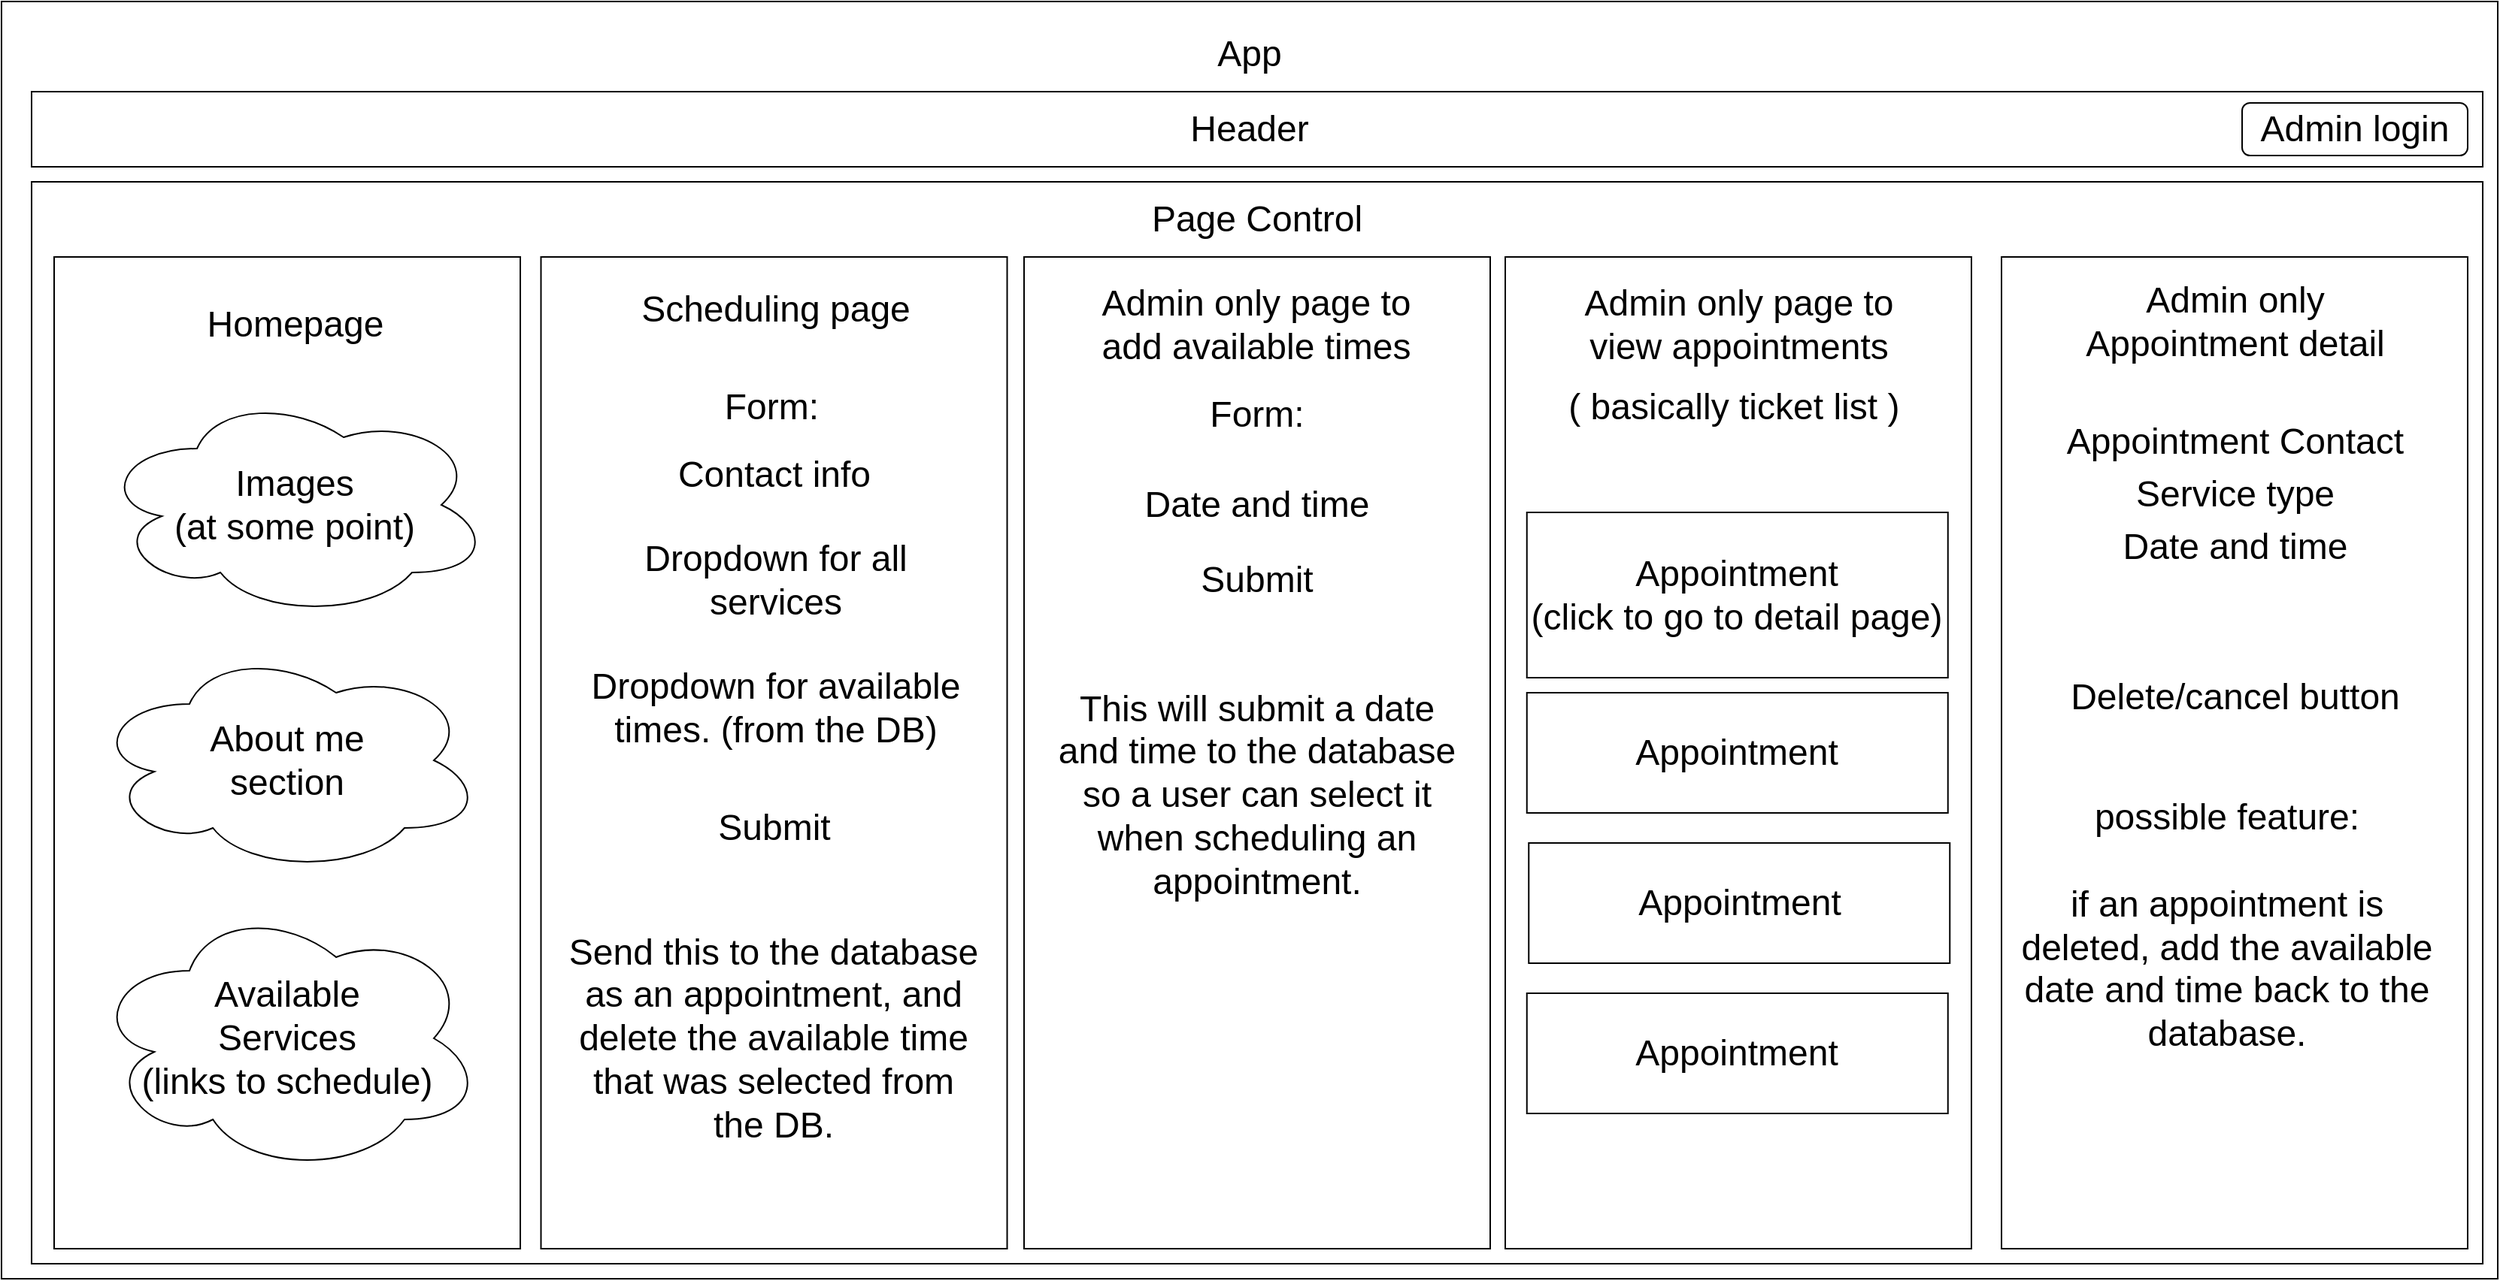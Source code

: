 <mxfile version="20.3.2" type="google"><diagram id="_vDPZ_SbPL3lkPGOv76Y" name="Page-1"><mxGraphModel grid="1" page="1" gridSize="10" guides="1" tooltips="1" connect="1" arrows="1" fold="1" pageScale="1" pageWidth="850" pageHeight="1100" math="0" shadow="0"><root><mxCell id="0"/><mxCell id="1" parent="0"/><mxCell id="UppMcfIrzb9LvA59odYN-1" value="" style="rounded=0;whiteSpace=wrap;html=1;" vertex="1" parent="1"><mxGeometry x="70" y="30" width="1660" height="850" as="geometry"/></mxCell><mxCell id="UppMcfIrzb9LvA59odYN-2" value="&lt;font style=&quot;font-size: 24px;&quot;&gt;App&lt;/font&gt;" style="text;html=1;strokeColor=none;fillColor=none;align=center;verticalAlign=middle;whiteSpace=wrap;rounded=0;" vertex="1" parent="1"><mxGeometry x="870" y="50" width="60" height="30" as="geometry"/></mxCell><mxCell id="UppMcfIrzb9LvA59odYN-3" value="" style="rounded=0;whiteSpace=wrap;html=1;fontSize=24;" vertex="1" parent="1"><mxGeometry x="90" y="90" width="1630" height="50" as="geometry"/></mxCell><mxCell id="UppMcfIrzb9LvA59odYN-4" value="Header" style="text;html=1;strokeColor=none;fillColor=none;align=center;verticalAlign=middle;whiteSpace=wrap;rounded=0;fontSize=24;" vertex="1" parent="1"><mxGeometry x="840" y="95" width="120" height="40" as="geometry"/></mxCell><mxCell id="UppMcfIrzb9LvA59odYN-5" value="Admin login" style="rounded=1;whiteSpace=wrap;html=1;fontSize=24;" vertex="1" parent="1"><mxGeometry x="1560" y="97.5" width="150" height="35" as="geometry"/></mxCell><mxCell id="UppMcfIrzb9LvA59odYN-11" value="" style="rounded=0;whiteSpace=wrap;html=1;fontSize=24;" vertex="1" parent="1"><mxGeometry x="90.01" y="150" width="1630" height="720" as="geometry"/></mxCell><mxCell id="UppMcfIrzb9LvA59odYN-6" value="" style="rounded=0;whiteSpace=wrap;html=1;fontSize=24;" vertex="1" parent="1"><mxGeometry x="105" y="200" width="310" height="660" as="geometry"/></mxCell><mxCell id="UppMcfIrzb9LvA59odYN-8" value="Homepage" style="text;html=1;strokeColor=none;fillColor=none;align=center;verticalAlign=middle;whiteSpace=wrap;rounded=0;fontSize=24;" vertex="1" parent="1"><mxGeometry x="172.5" y="230" width="185" height="30" as="geometry"/></mxCell><mxCell id="UppMcfIrzb9LvA59odYN-9" value="Images &lt;br&gt;(at some point)" style="ellipse;shape=cloud;whiteSpace=wrap;html=1;fontSize=24;" vertex="1" parent="1"><mxGeometry x="135" y="290" width="260" height="150" as="geometry"/></mxCell><mxCell id="UppMcfIrzb9LvA59odYN-10" value="About me &lt;br&gt;section" style="ellipse;shape=cloud;whiteSpace=wrap;html=1;fontSize=24;" vertex="1" parent="1"><mxGeometry x="130" y="460" width="260" height="150" as="geometry"/></mxCell><mxCell id="UppMcfIrzb9LvA59odYN-12" value="Page Control" style="text;html=1;strokeColor=none;fillColor=none;align=center;verticalAlign=middle;whiteSpace=wrap;rounded=0;fontSize=24;" vertex="1" parent="1"><mxGeometry x="815" y="160" width="180" height="30" as="geometry"/></mxCell><mxCell id="UppMcfIrzb9LvA59odYN-13" value="Available&lt;br&gt;Services&lt;br&gt;(links to schedule)" style="ellipse;shape=cloud;whiteSpace=wrap;html=1;fontSize=24;" vertex="1" parent="1"><mxGeometry x="130" y="630" width="260" height="180" as="geometry"/></mxCell><mxCell id="UppMcfIrzb9LvA59odYN-15" value="" style="rounded=0;whiteSpace=wrap;html=1;fontSize=24;" vertex="1" parent="1"><mxGeometry x="428.75" y="200" width="310" height="660" as="geometry"/></mxCell><mxCell id="UppMcfIrzb9LvA59odYN-16" value="Scheduling page" style="text;html=1;strokeColor=none;fillColor=none;align=center;verticalAlign=middle;whiteSpace=wrap;rounded=0;fontSize=24;" vertex="1" parent="1"><mxGeometry x="486.25" y="220" width="197.5" height="30" as="geometry"/></mxCell><mxCell id="UppMcfIrzb9LvA59odYN-17" value="Form:&amp;nbsp;" style="text;html=1;strokeColor=none;fillColor=none;align=center;verticalAlign=middle;whiteSpace=wrap;rounded=0;fontSize=24;" vertex="1" parent="1"><mxGeometry x="512.5" y="280" width="145" height="40" as="geometry"/></mxCell><mxCell id="UppMcfIrzb9LvA59odYN-19" value="Dropdown for all services" style="text;html=1;strokeColor=none;fillColor=none;align=center;verticalAlign=middle;whiteSpace=wrap;rounded=0;fontSize=24;" vertex="1" parent="1"><mxGeometry x="485" y="380" width="200" height="70" as="geometry"/></mxCell><mxCell id="UppMcfIrzb9LvA59odYN-20" value="Contact info" style="text;html=1;strokeColor=none;fillColor=none;align=center;verticalAlign=middle;whiteSpace=wrap;rounded=0;fontSize=24;" vertex="1" parent="1"><mxGeometry x="483.75" y="310" width="200" height="70" as="geometry"/></mxCell><mxCell id="UppMcfIrzb9LvA59odYN-21" value="Dropdown for available times. (from the DB)" style="text;html=1;strokeColor=none;fillColor=none;align=center;verticalAlign=middle;whiteSpace=wrap;rounded=0;fontSize=24;" vertex="1" parent="1"><mxGeometry x="455" y="460" width="260" height="80" as="geometry"/></mxCell><mxCell id="UppMcfIrzb9LvA59odYN-22" value="Submit" style="text;html=1;strokeColor=none;fillColor=none;align=center;verticalAlign=middle;whiteSpace=wrap;rounded=0;fontSize=24;" vertex="1" parent="1"><mxGeometry x="453.75" y="540" width="260" height="80" as="geometry"/></mxCell><mxCell id="UppMcfIrzb9LvA59odYN-23" value="Send this to the database as an appointment, and delete the available time that was selected from the DB." style="text;html=1;strokeColor=none;fillColor=none;align=center;verticalAlign=middle;whiteSpace=wrap;rounded=0;fontSize=24;" vertex="1" parent="1"><mxGeometry x="443.13" y="640" width="281.25" height="160" as="geometry"/></mxCell><mxCell id="UppMcfIrzb9LvA59odYN-24" value="" style="rounded=0;whiteSpace=wrap;html=1;fontSize=24;" vertex="1" parent="1"><mxGeometry x="1070" y="200" width="310" height="660" as="geometry"/></mxCell><mxCell id="UppMcfIrzb9LvA59odYN-25" value="Admin only page to view appointments" style="text;html=1;strokeColor=none;fillColor=none;align=center;verticalAlign=middle;whiteSpace=wrap;rounded=0;fontSize=24;" vertex="1" parent="1"><mxGeometry x="1098.75" y="225" width="252.5" height="40" as="geometry"/></mxCell><mxCell id="UppMcfIrzb9LvA59odYN-27" value="( basically ticket list )&amp;nbsp;" style="text;html=1;strokeColor=none;fillColor=none;align=center;verticalAlign=middle;whiteSpace=wrap;rounded=0;fontSize=24;" vertex="1" parent="1"><mxGeometry x="1093.13" y="285" width="265" height="30" as="geometry"/></mxCell><mxCell id="UppMcfIrzb9LvA59odYN-30" value="Appointment&lt;br&gt;(click to go to detail page)" style="rounded=0;whiteSpace=wrap;html=1;fontSize=24;" vertex="1" parent="1"><mxGeometry x="1084.38" y="370" width="280" height="110" as="geometry"/></mxCell><mxCell id="UppMcfIrzb9LvA59odYN-31" value="Appointment" style="rounded=0;whiteSpace=wrap;html=1;fontSize=24;" vertex="1" parent="1"><mxGeometry x="1084.38" y="490" width="280" height="80" as="geometry"/></mxCell><mxCell id="UppMcfIrzb9LvA59odYN-32" value="Appointment" style="rounded=0;whiteSpace=wrap;html=1;fontSize=24;" vertex="1" parent="1"><mxGeometry x="1085.63" y="590" width="280" height="80" as="geometry"/></mxCell><mxCell id="UppMcfIrzb9LvA59odYN-33" value="Appointment" style="rounded=0;whiteSpace=wrap;html=1;fontSize=24;" vertex="1" parent="1"><mxGeometry x="1084.38" y="690" width="280" height="80" as="geometry"/></mxCell><mxCell id="UppMcfIrzb9LvA59odYN-35" value="" style="rounded=0;whiteSpace=wrap;html=1;fontSize=24;" vertex="1" parent="1"><mxGeometry x="1400" y="200" width="310" height="660" as="geometry"/></mxCell><mxCell id="UppMcfIrzb9LvA59odYN-36" value="Admin only Appointment detail" style="text;html=1;strokeColor=none;fillColor=none;align=center;verticalAlign=middle;whiteSpace=wrap;rounded=0;fontSize=24;" vertex="1" parent="1"><mxGeometry x="1443.75" y="215" width="222.5" height="55" as="geometry"/></mxCell><mxCell id="UppMcfIrzb9LvA59odYN-38" value="" style="rounded=0;whiteSpace=wrap;html=1;fontSize=24;" vertex="1" parent="1"><mxGeometry x="750" y="200" width="310" height="660" as="geometry"/></mxCell><mxCell id="UppMcfIrzb9LvA59odYN-40" value="Admin only page to add available times" style="text;html=1;strokeColor=none;fillColor=none;align=center;verticalAlign=middle;whiteSpace=wrap;rounded=0;fontSize=24;" vertex="1" parent="1"><mxGeometry x="784.38" y="215" width="241.25" height="60" as="geometry"/></mxCell><mxCell id="UppMcfIrzb9LvA59odYN-41" value="Form:" style="text;html=1;strokeColor=none;fillColor=none;align=center;verticalAlign=middle;whiteSpace=wrap;rounded=0;fontSize=24;" vertex="1" parent="1"><mxGeometry x="875.01" y="290" width="60" height="30" as="geometry"/></mxCell><mxCell id="UppMcfIrzb9LvA59odYN-42" value="Date and time" style="text;html=1;strokeColor=none;fillColor=none;align=center;verticalAlign=middle;whiteSpace=wrap;rounded=0;fontSize=24;" vertex="1" parent="1"><mxGeometry x="795" y="345" width="220" height="40" as="geometry"/></mxCell><mxCell id="UppMcfIrzb9LvA59odYN-43" value="Submit" style="text;html=1;strokeColor=none;fillColor=none;align=center;verticalAlign=middle;whiteSpace=wrap;rounded=0;fontSize=24;" vertex="1" parent="1"><mxGeometry x="875.01" y="400" width="60" height="30" as="geometry"/></mxCell><mxCell id="UppMcfIrzb9LvA59odYN-45" value="This will submit a date and time to the database so a user can select it when scheduling an appointment." style="text;html=1;strokeColor=none;fillColor=none;align=center;verticalAlign=middle;whiteSpace=wrap;rounded=0;fontSize=24;" vertex="1" parent="1"><mxGeometry x="767.19" y="485" width="275.62" height="145" as="geometry"/></mxCell><mxCell id="UppMcfIrzb9LvA59odYN-46" value="Appointment Contact" style="text;html=1;strokeColor=none;fillColor=none;align=center;verticalAlign=middle;whiteSpace=wrap;rounded=0;fontSize=24;" vertex="1" parent="1"><mxGeometry x="1427.5" y="300" width="255" height="45" as="geometry"/></mxCell><mxCell id="UppMcfIrzb9LvA59odYN-47" value="Service type" style="text;html=1;strokeColor=none;fillColor=none;align=center;verticalAlign=middle;whiteSpace=wrap;rounded=0;fontSize=24;" vertex="1" parent="1"><mxGeometry x="1427.5" y="335" width="255" height="45" as="geometry"/></mxCell><mxCell id="UppMcfIrzb9LvA59odYN-48" value="Date and time" style="text;html=1;strokeColor=none;fillColor=none;align=center;verticalAlign=middle;whiteSpace=wrap;rounded=0;fontSize=24;" vertex="1" parent="1"><mxGeometry x="1427.5" y="370" width="255" height="45" as="geometry"/></mxCell><mxCell id="UppMcfIrzb9LvA59odYN-49" value="Delete/cancel button" style="text;html=1;strokeColor=none;fillColor=none;align=center;verticalAlign=middle;whiteSpace=wrap;rounded=0;fontSize=24;" vertex="1" parent="1"><mxGeometry x="1427.5" y="470" width="255" height="45" as="geometry"/></mxCell><mxCell id="UppMcfIrzb9LvA59odYN-51" value="possible feature:&lt;br&gt;&lt;br&gt;if an appointment is deleted, add the available date and time back to the database." style="text;html=1;strokeColor=none;fillColor=none;align=center;verticalAlign=middle;whiteSpace=wrap;rounded=0;fontSize=24;" vertex="1" parent="1"><mxGeometry x="1410" y="550" width="280" height="190" as="geometry"/></mxCell></root></mxGraphModel></diagram></mxfile>